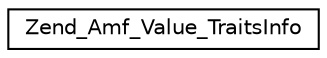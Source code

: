 digraph G
{
  edge [fontname="Helvetica",fontsize="10",labelfontname="Helvetica",labelfontsize="10"];
  node [fontname="Helvetica",fontsize="10",shape=record];
  rankdir="LR";
  Node1 [label="Zend_Amf_Value_TraitsInfo",height=0.2,width=0.4,color="black", fillcolor="white", style="filled",URL="$class_zend___amf___value___traits_info.html"];
}
